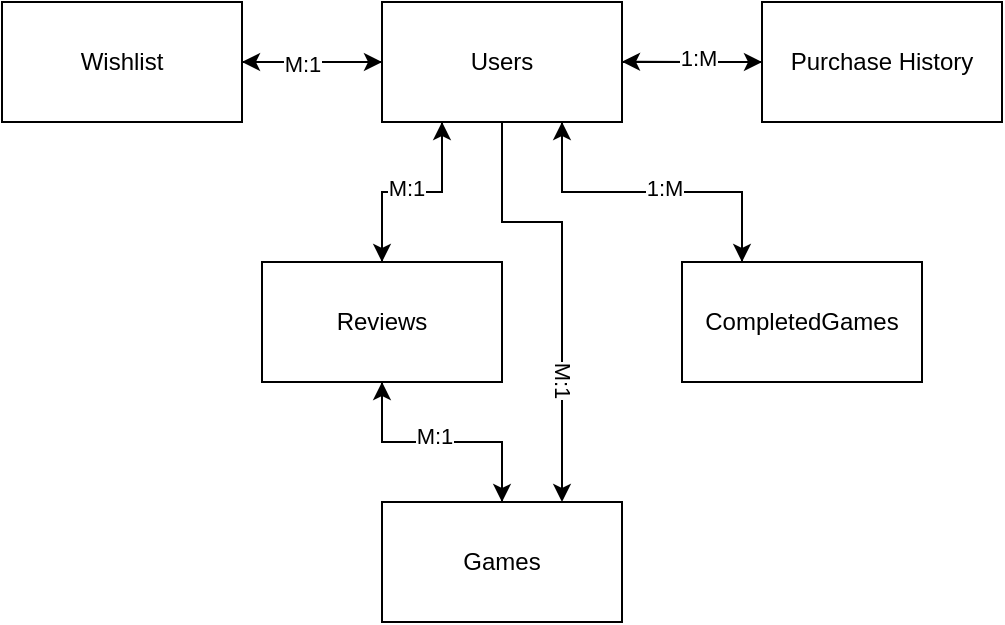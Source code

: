 <mxfile version="24.8.2">
  <diagram name="Страница — 1" id="OhSpRLBTNnC1taT1dSKu">
    <mxGraphModel dx="880" dy="432" grid="1" gridSize="10" guides="1" tooltips="1" connect="1" arrows="1" fold="1" page="1" pageScale="1" pageWidth="827" pageHeight="1169" math="0" shadow="0">
      <root>
        <mxCell id="0" />
        <mxCell id="1" parent="0" />
        <mxCell id="annGzBJx2xts1TNtzCbI-11" style="rounded=0;orthogonalLoop=1;jettySize=auto;html=1;exitX=0.5;exitY=1;exitDx=0;exitDy=0;entryX=0.5;entryY=0;entryDx=0;entryDy=0;strokeColor=none;endArrow=block;endFill=1;" parent="1" source="annGzBJx2xts1TNtzCbI-1" target="annGzBJx2xts1TNtzCbI-2" edge="1">
          <mxGeometry relative="1" as="geometry" />
        </mxCell>
        <mxCell id="annGzBJx2xts1TNtzCbI-12" style="edgeStyle=orthogonalEdgeStyle;rounded=0;orthogonalLoop=1;jettySize=auto;html=1;exitX=0.25;exitY=1;exitDx=0;exitDy=0;" parent="1" source="annGzBJx2xts1TNtzCbI-1" target="annGzBJx2xts1TNtzCbI-2" edge="1">
          <mxGeometry relative="1" as="geometry" />
        </mxCell>
        <mxCell id="annGzBJx2xts1TNtzCbI-19" style="edgeStyle=orthogonalEdgeStyle;rounded=0;orthogonalLoop=1;jettySize=auto;html=1;exitX=0;exitY=0.5;exitDx=0;exitDy=0;entryX=1;entryY=0.5;entryDx=0;entryDy=0;" parent="1" source="annGzBJx2xts1TNtzCbI-1" target="annGzBJx2xts1TNtzCbI-7" edge="1">
          <mxGeometry relative="1" as="geometry" />
        </mxCell>
        <mxCell id="annGzBJx2xts1TNtzCbI-21" style="edgeStyle=orthogonalEdgeStyle;rounded=0;orthogonalLoop=1;jettySize=auto;html=1;exitX=1;exitY=0.5;exitDx=0;exitDy=0;entryX=0;entryY=0.5;entryDx=0;entryDy=0;" parent="1" source="annGzBJx2xts1TNtzCbI-1" target="annGzBJx2xts1TNtzCbI-6" edge="1">
          <mxGeometry relative="1" as="geometry" />
        </mxCell>
        <mxCell id="annGzBJx2xts1TNtzCbI-27" style="edgeStyle=orthogonalEdgeStyle;rounded=0;orthogonalLoop=1;jettySize=auto;html=1;exitX=0.5;exitY=1;exitDx=0;exitDy=0;entryX=0.75;entryY=0;entryDx=0;entryDy=0;" parent="1" source="annGzBJx2xts1TNtzCbI-1" target="annGzBJx2xts1TNtzCbI-3" edge="1">
          <mxGeometry relative="1" as="geometry">
            <Array as="points">
              <mxPoint x="400" y="140" />
              <mxPoint x="430" y="140" />
            </Array>
          </mxGeometry>
        </mxCell>
        <mxCell id="annGzBJx2xts1TNtzCbI-34" value="M:1" style="edgeLabel;html=1;align=center;verticalAlign=middle;resizable=0;points=[];rotation=90;" parent="annGzBJx2xts1TNtzCbI-27" vertex="1" connectable="0">
          <mxGeometry x="0.439" y="1" relative="1" as="geometry">
            <mxPoint as="offset" />
          </mxGeometry>
        </mxCell>
        <mxCell id="annGzBJx2xts1TNtzCbI-36" style="edgeStyle=orthogonalEdgeStyle;rounded=0;orthogonalLoop=1;jettySize=auto;html=1;exitX=0.75;exitY=1;exitDx=0;exitDy=0;entryX=0.25;entryY=0;entryDx=0;entryDy=0;" parent="1" source="annGzBJx2xts1TNtzCbI-1" target="annGzBJx2xts1TNtzCbI-8" edge="1">
          <mxGeometry relative="1" as="geometry" />
        </mxCell>
        <mxCell id="annGzBJx2xts1TNtzCbI-1" value="Users" style="rounded=0;whiteSpace=wrap;html=1;" parent="1" vertex="1">
          <mxGeometry x="340" y="30" width="120" height="60" as="geometry" />
        </mxCell>
        <mxCell id="annGzBJx2xts1TNtzCbI-13" style="edgeStyle=orthogonalEdgeStyle;rounded=0;orthogonalLoop=1;jettySize=auto;html=1;exitX=0.5;exitY=0;exitDx=0;exitDy=0;entryX=0.25;entryY=1;entryDx=0;entryDy=0;" parent="1" source="annGzBJx2xts1TNtzCbI-2" target="annGzBJx2xts1TNtzCbI-1" edge="1">
          <mxGeometry relative="1" as="geometry" />
        </mxCell>
        <mxCell id="annGzBJx2xts1TNtzCbI-29" value="M:1" style="edgeLabel;html=1;align=center;verticalAlign=middle;resizable=0;points=[];" parent="annGzBJx2xts1TNtzCbI-13" vertex="1" connectable="0">
          <mxGeometry x="-0.06" y="2" relative="1" as="geometry">
            <mxPoint as="offset" />
          </mxGeometry>
        </mxCell>
        <mxCell id="annGzBJx2xts1TNtzCbI-15" style="edgeStyle=orthogonalEdgeStyle;rounded=0;orthogonalLoop=1;jettySize=auto;html=1;exitX=0.5;exitY=1;exitDx=0;exitDy=0;entryX=0.5;entryY=0;entryDx=0;entryDy=0;" parent="1" source="annGzBJx2xts1TNtzCbI-2" target="annGzBJx2xts1TNtzCbI-3" edge="1">
          <mxGeometry relative="1" as="geometry" />
        </mxCell>
        <mxCell id="annGzBJx2xts1TNtzCbI-2" value="Reviews" style="whiteSpace=wrap;html=1;" parent="1" vertex="1">
          <mxGeometry x="280" y="160" width="120" height="60" as="geometry" />
        </mxCell>
        <mxCell id="annGzBJx2xts1TNtzCbI-16" style="edgeStyle=orthogonalEdgeStyle;rounded=0;orthogonalLoop=1;jettySize=auto;html=1;exitX=0.5;exitY=0;exitDx=0;exitDy=0;entryX=0.5;entryY=1;entryDx=0;entryDy=0;" parent="1" source="annGzBJx2xts1TNtzCbI-3" target="annGzBJx2xts1TNtzCbI-2" edge="1">
          <mxGeometry relative="1" as="geometry">
            <mxPoint x="399.889" y="210" as="targetPoint" />
          </mxGeometry>
        </mxCell>
        <mxCell id="annGzBJx2xts1TNtzCbI-30" value="M:1" style="edgeLabel;html=1;align=center;verticalAlign=middle;resizable=0;points=[];" parent="annGzBJx2xts1TNtzCbI-16" vertex="1" connectable="0">
          <mxGeometry x="0.064" y="-2" relative="1" as="geometry">
            <mxPoint y="-1" as="offset" />
          </mxGeometry>
        </mxCell>
        <mxCell id="annGzBJx2xts1TNtzCbI-3" value="Games" style="whiteSpace=wrap;html=1;" parent="1" vertex="1">
          <mxGeometry x="340" y="280" width="120" height="60" as="geometry" />
        </mxCell>
        <mxCell id="annGzBJx2xts1TNtzCbI-22" style="edgeStyle=orthogonalEdgeStyle;rounded=0;orthogonalLoop=1;jettySize=auto;html=1;exitX=0;exitY=0.5;exitDx=0;exitDy=0;" parent="1" source="annGzBJx2xts1TNtzCbI-6" edge="1">
          <mxGeometry relative="1" as="geometry">
            <mxPoint x="460" y="59.857" as="targetPoint" />
          </mxGeometry>
        </mxCell>
        <mxCell id="annGzBJx2xts1TNtzCbI-33" value="1:M" style="edgeLabel;html=1;align=center;verticalAlign=middle;resizable=0;points=[];" parent="annGzBJx2xts1TNtzCbI-22" vertex="1" connectable="0">
          <mxGeometry x="-0.063" y="-2" relative="1" as="geometry">
            <mxPoint x="1" as="offset" />
          </mxGeometry>
        </mxCell>
        <mxCell id="annGzBJx2xts1TNtzCbI-6" value="Purchase History" style="whiteSpace=wrap;html=1;" parent="1" vertex="1">
          <mxGeometry x="530" y="30" width="120" height="60" as="geometry" />
        </mxCell>
        <mxCell id="annGzBJx2xts1TNtzCbI-20" style="edgeStyle=orthogonalEdgeStyle;rounded=0;orthogonalLoop=1;jettySize=auto;html=1;exitX=1;exitY=0.5;exitDx=0;exitDy=0;entryX=0;entryY=0.5;entryDx=0;entryDy=0;" parent="1" source="annGzBJx2xts1TNtzCbI-7" target="annGzBJx2xts1TNtzCbI-1" edge="1">
          <mxGeometry relative="1" as="geometry" />
        </mxCell>
        <mxCell id="annGzBJx2xts1TNtzCbI-35" value="M:1" style="edgeLabel;html=1;align=center;verticalAlign=middle;resizable=0;points=[];" parent="annGzBJx2xts1TNtzCbI-20" vertex="1" connectable="0">
          <mxGeometry x="-0.157" y="-1" relative="1" as="geometry">
            <mxPoint as="offset" />
          </mxGeometry>
        </mxCell>
        <mxCell id="annGzBJx2xts1TNtzCbI-7" value="Wishlist" style="whiteSpace=wrap;html=1;" parent="1" vertex="1">
          <mxGeometry x="150" y="30" width="120" height="60" as="geometry" />
        </mxCell>
        <mxCell id="annGzBJx2xts1TNtzCbI-28" style="edgeStyle=orthogonalEdgeStyle;rounded=0;orthogonalLoop=1;jettySize=auto;html=1;exitX=0.25;exitY=0;exitDx=0;exitDy=0;entryX=0.75;entryY=1;entryDx=0;entryDy=0;" parent="1" source="annGzBJx2xts1TNtzCbI-8" target="annGzBJx2xts1TNtzCbI-1" edge="1">
          <mxGeometry relative="1" as="geometry" />
        </mxCell>
        <mxCell id="annGzBJx2xts1TNtzCbI-37" value="1:M" style="edgeLabel;html=1;align=center;verticalAlign=middle;resizable=0;points=[];" parent="annGzBJx2xts1TNtzCbI-28" vertex="1" connectable="0">
          <mxGeometry x="-0.077" y="-2" relative="1" as="geometry">
            <mxPoint as="offset" />
          </mxGeometry>
        </mxCell>
        <mxCell id="annGzBJx2xts1TNtzCbI-8" value="CompletedGames" style="whiteSpace=wrap;html=1;" parent="1" vertex="1">
          <mxGeometry x="490" y="160" width="120" height="60" as="geometry" />
        </mxCell>
      </root>
    </mxGraphModel>
  </diagram>
</mxfile>
